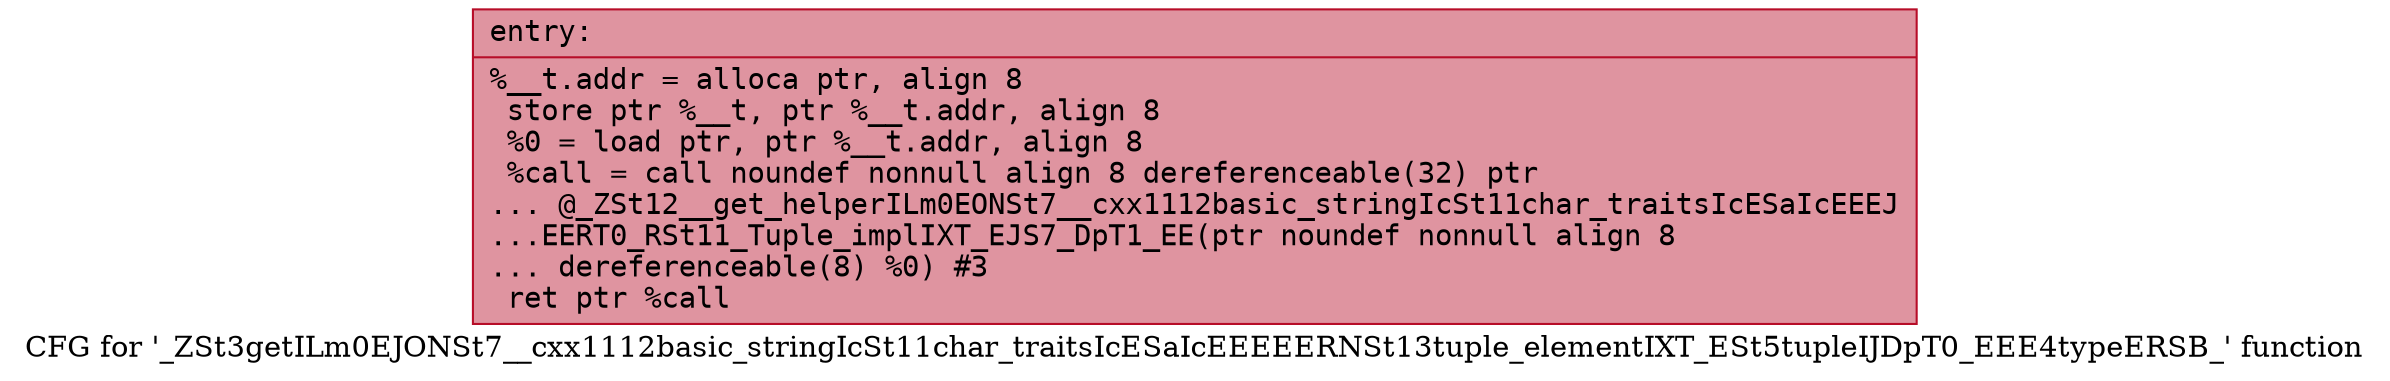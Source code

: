 digraph "CFG for '_ZSt3getILm0EJONSt7__cxx1112basic_stringIcSt11char_traitsIcESaIcEEEEERNSt13tuple_elementIXT_ESt5tupleIJDpT0_EEE4typeERSB_' function" {
	label="CFG for '_ZSt3getILm0EJONSt7__cxx1112basic_stringIcSt11char_traitsIcESaIcEEEEERNSt13tuple_elementIXT_ESt5tupleIJDpT0_EEE4typeERSB_' function";

	Node0x556bfea1f730 [shape=record,color="#b70d28ff", style=filled, fillcolor="#b70d2870" fontname="Courier",label="{entry:\l|  %__t.addr = alloca ptr, align 8\l  store ptr %__t, ptr %__t.addr, align 8\l  %0 = load ptr, ptr %__t.addr, align 8\l  %call = call noundef nonnull align 8 dereferenceable(32) ptr\l... @_ZSt12__get_helperILm0EONSt7__cxx1112basic_stringIcSt11char_traitsIcESaIcEEEJ\l...EERT0_RSt11_Tuple_implIXT_EJS7_DpT1_EE(ptr noundef nonnull align 8\l... dereferenceable(8) %0) #3\l  ret ptr %call\l}"];
}
